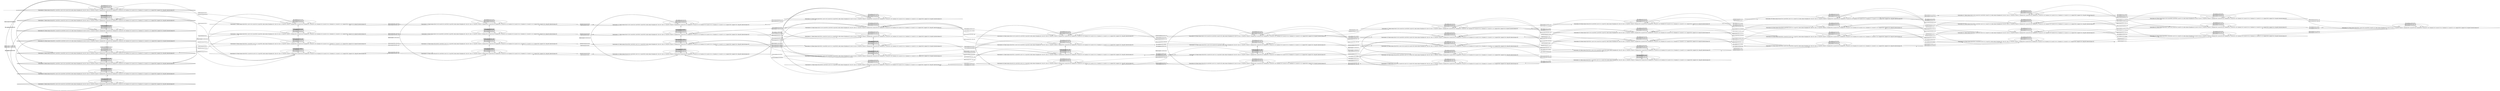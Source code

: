 digraph {
rankdir="LR"
s0[peripheries=2,label="State(index=0, fluent atoms=[(at p0 l0-1), (at t0 l0-1), (at t1 l1-0), (at a0 l1-0)], static atoms=[(airplane a0), (city c0), (city c1), (truck t0), (truck t1), (location l0-0), (in-city l0-0 c0), (location l0-1), (in-city l0-1 c0), (location l1-0), (in-city l1-0 c1), (location l1-1), (in-city l1-1 c1), (airport l0-0), (airport l1-0), (obj p0)], derived atoms=[])"]
s1[peripheries=2,label="State(index=1, fluent atoms=[(at p0 l0-1), (at t0 l0-1), (at a0 l1-0), (at t1 l1-1)], static atoms=[(airplane a0), (city c0), (city c1), (truck t0), (truck t1), (location l0-0), (in-city l0-0 c0), (location l0-1), (in-city l0-1 c0), (location l1-0), (in-city l1-0 c1), (location l1-1), (in-city l1-1 c1), (airport l0-0), (airport l1-0), (obj p0)], derived atoms=[])"]
s2[peripheries=2,label="State(index=2, fluent atoms=[(at p0 l0-1), (at t1 l1-0), (at a0 l1-0), (at t0 l0-0)], static atoms=[(airplane a0), (city c0), (city c1), (truck t0), (truck t1), (location l0-0), (in-city l0-0 c0), (location l0-1), (in-city l0-1 c0), (location l1-0), (in-city l1-0 c1), (location l1-1), (in-city l1-1 c1), (airport l0-0), (airport l1-0), (obj p0)], derived atoms=[])"]
s3[label="State(index=3, fluent atoms=[(at t0 l0-1), (at t1 l1-0), (at a0 l1-0), (in p0 t0)], static atoms=[(airplane a0), (city c0), (city c1), (truck t0), (truck t1), (location l0-0), (in-city l0-0 c0), (location l0-1), (in-city l0-1 c0), (location l1-0), (in-city l1-0 c1), (location l1-1), (in-city l1-1 c1), (airport l0-0), (airport l1-0), (obj p0)], derived atoms=[])"]
s4[peripheries=2,label="State(index=4, fluent atoms=[(at p0 l0-1), (at t0 l0-1), (at t1 l1-0), (at a0 l0-0)], static atoms=[(airplane a0), (city c0), (city c1), (truck t0), (truck t1), (location l0-0), (in-city l0-0 c0), (location l0-1), (in-city l0-1 c0), (location l1-0), (in-city l1-0 c1), (location l1-1), (in-city l1-1 c1), (airport l0-0), (airport l1-0), (obj p0)], derived atoms=[])"]
s5[peripheries=2,label="State(index=5, fluent atoms=[(at p0 l0-1), (at t0 l0-1), (at a0 l0-0), (at t1 l1-1)], static atoms=[(airplane a0), (city c0), (city c1), (truck t0), (truck t1), (location l0-0), (in-city l0-0 c0), (location l0-1), (in-city l0-1 c0), (location l1-0), (in-city l1-0 c1), (location l1-1), (in-city l1-1 c1), (airport l0-0), (airport l1-0), (obj p0)], derived atoms=[])"]
s6[peripheries=2,label="State(index=6, fluent atoms=[(at p0 l0-1), (at t1 l1-0), (at a0 l0-0), (at t0 l0-0)], static atoms=[(airplane a0), (city c0), (city c1), (truck t0), (truck t1), (location l0-0), (in-city l0-0 c0), (location l0-1), (in-city l0-1 c0), (location l1-0), (in-city l1-0 c1), (location l1-1), (in-city l1-1 c1), (airport l0-0), (airport l1-0), (obj p0)], derived atoms=[])"]
s7[label="State(index=7, fluent atoms=[(at t0 l0-1), (at t1 l1-0), (at a0 l0-0), (in p0 t0)], static atoms=[(airplane a0), (city c0), (city c1), (truck t0), (truck t1), (location l0-0), (in-city l0-0 c0), (location l0-1), (in-city l0-1 c0), (location l1-0), (in-city l1-0 c1), (location l1-1), (in-city l1-1 c1), (airport l0-0), (airport l1-0), (obj p0)], derived atoms=[])"]
s8[label="State(index=8, fluent atoms=[(at t0 l0-1), (at a0 l0-0), (at t1 l1-1), (in p0 t0)], static atoms=[(airplane a0), (city c0), (city c1), (truck t0), (truck t1), (location l0-0), (in-city l0-0 c0), (location l0-1), (in-city l0-1 c0), (location l1-0), (in-city l1-0 c1), (location l1-1), (in-city l1-1 c1), (airport l0-0), (airport l1-0), (obj p0)], derived atoms=[])"]
s9[label="State(index=9, fluent atoms=[(at t1 l1-0), (at a0 l0-0), (at t0 l0-0), (in p0 t0)], static atoms=[(airplane a0), (city c0), (city c1), (truck t0), (truck t1), (location l0-0), (in-city l0-0 c0), (location l0-1), (in-city l0-1 c0), (location l1-0), (in-city l1-0 c1), (location l1-1), (in-city l1-1 c1), (airport l0-0), (airport l1-0), (obj p0)], derived atoms=[])"]
s10[label="State(index=10, fluent atoms=[(at a0 l0-0), (at t0 l0-0), (at t1 l1-1), (in p0 t0)], static atoms=[(airplane a0), (city c0), (city c1), (truck t0), (truck t1), (location l0-0), (in-city l0-0 c0), (location l0-1), (in-city l0-1 c0), (location l1-0), (in-city l1-0 c1), (location l1-1), (in-city l1-1 c1), (airport l0-0), (airport l1-0), (obj p0)], derived atoms=[])"]
s11[label="State(index=11, fluent atoms=[(at t1 l1-0), (at a0 l0-0), (at t0 l0-0), (at p0 l0-0)], static atoms=[(airplane a0), (city c0), (city c1), (truck t0), (truck t1), (location l0-0), (in-city l0-0 c0), (location l0-1), (in-city l0-1 c0), (location l1-0), (in-city l1-0 c1), (location l1-1), (in-city l1-1 c1), (airport l0-0), (airport l1-0), (obj p0)], derived atoms=[])"]
s12[label="State(index=12, fluent atoms=[(at t1 l1-0), (at a0 l1-0), (at t0 l0-0), (in p0 t0)], static atoms=[(airplane a0), (city c0), (city c1), (truck t0), (truck t1), (location l0-0), (in-city l0-0 c0), (location l0-1), (in-city l0-1 c0), (location l1-0), (in-city l1-0 c1), (location l1-1), (in-city l1-1 c1), (airport l0-0), (airport l1-0), (obj p0)], derived atoms=[])"]
s13[label="State(index=13, fluent atoms=[(at a0 l1-0), (at t0 l0-0), (at t1 l1-1), (in p0 t0)], static atoms=[(airplane a0), (city c0), (city c1), (truck t0), (truck t1), (location l0-0), (in-city l0-0 c0), (location l0-1), (in-city l0-1 c0), (location l1-0), (in-city l1-0 c1), (location l1-1), (in-city l1-1 c1), (airport l0-0), (airport l1-0), (obj p0)], derived atoms=[])"]
s14[label="State(index=14, fluent atoms=[(at t1 l1-0), (at a0 l1-0), (at t0 l0-0), (at p0 l0-0)], static atoms=[(airplane a0), (city c0), (city c1), (truck t0), (truck t1), (location l0-0), (in-city l0-0 c0), (location l0-1), (in-city l0-1 c0), (location l1-0), (in-city l1-0 c1), (location l1-1), (in-city l1-1 c1), (airport l0-0), (airport l1-0), (obj p0)], derived atoms=[])"]
s15[label="State(index=15, fluent atoms=[(at a0 l1-0), (at t0 l0-0), (at t1 l1-1), (at p0 l0-0)], static atoms=[(airplane a0), (city c0), (city c1), (truck t0), (truck t1), (location l0-0), (in-city l0-0 c0), (location l0-1), (in-city l0-1 c0), (location l1-0), (in-city l1-0 c1), (location l1-1), (in-city l1-1 c1), (airport l0-0), (airport l1-0), (obj p0)], derived atoms=[])"]
s16[label="State(index=16, fluent atoms=[(at t0 l0-1), (at t1 l1-0), (at a0 l1-0), (at p0 l0-0)], static atoms=[(airplane a0), (city c0), (city c1), (truck t0), (truck t1), (location l0-0), (in-city l0-0 c0), (location l0-1), (in-city l0-1 c0), (location l1-0), (in-city l1-0 c1), (location l1-1), (in-city l1-1 c1), (airport l0-0), (airport l1-0), (obj p0)], derived atoms=[])"]
s17[label="State(index=17, fluent atoms=[(at t0 l0-1), (at a0 l1-0), (at t1 l1-1), (at p0 l0-0)], static atoms=[(airplane a0), (city c0), (city c1), (truck t0), (truck t1), (location l0-0), (in-city l0-0 c0), (location l0-1), (in-city l0-1 c0), (location l1-0), (in-city l1-0 c1), (location l1-1), (in-city l1-1 c1), (airport l0-0), (airport l1-0), (obj p0)], derived atoms=[])"]
s18[label="State(index=18, fluent atoms=[(at t0 l0-1), (at t1 l1-0), (at a0 l0-0), (at p0 l0-0)], static atoms=[(airplane a0), (city c0), (city c1), (truck t0), (truck t1), (location l0-0), (in-city l0-0 c0), (location l0-1), (in-city l0-1 c0), (location l1-0), (in-city l1-0 c1), (location l1-1), (in-city l1-1 c1), (airport l0-0), (airport l1-0), (obj p0)], derived atoms=[])"]
s19[label="State(index=19, fluent atoms=[(at t0 l0-1), (at a0 l0-0), (at t1 l1-1), (at p0 l0-0)], static atoms=[(airplane a0), (city c0), (city c1), (truck t0), (truck t1), (location l0-0), (in-city l0-0 c0), (location l0-1), (in-city l0-1 c0), (location l1-0), (in-city l1-0 c1), (location l1-1), (in-city l1-1 c1), (airport l0-0), (airport l1-0), (obj p0)], derived atoms=[])"]
s20[label="State(index=20, fluent atoms=[(at t0 l0-1), (at t1 l1-0), (at a0 l0-0), (in p0 a0)], static atoms=[(airplane a0), (city c0), (city c1), (truck t0), (truck t1), (location l0-0), (in-city l0-0 c0), (location l0-1), (in-city l0-1 c0), (location l1-0), (in-city l1-0 c1), (location l1-1), (in-city l1-1 c1), (airport l0-0), (airport l1-0), (obj p0)], derived atoms=[])"]
s21[label="State(index=21, fluent atoms=[(at t0 l0-1), (at a0 l0-0), (at t1 l1-1), (in p0 a0)], static atoms=[(airplane a0), (city c0), (city c1), (truck t0), (truck t1), (location l0-0), (in-city l0-0 c0), (location l0-1), (in-city l0-1 c0), (location l1-0), (in-city l1-0 c1), (location l1-1), (in-city l1-1 c1), (airport l0-0), (airport l1-0), (obj p0)], derived atoms=[])"]
s22[label="State(index=22, fluent atoms=[(at t1 l1-0), (at a0 l0-0), (at t0 l0-0), (in p0 a0)], static atoms=[(airplane a0), (city c0), (city c1), (truck t0), (truck t1), (location l0-0), (in-city l0-0 c0), (location l0-1), (in-city l0-1 c0), (location l1-0), (in-city l1-0 c1), (location l1-1), (in-city l1-1 c1), (airport l0-0), (airport l1-0), (obj p0)], derived atoms=[])"]
s23[label="State(index=23, fluent atoms=[(at t0 l0-1), (at t1 l1-0), (at a0 l1-0), (in p0 a0)], static atoms=[(airplane a0), (city c0), (city c1), (truck t0), (truck t1), (location l0-0), (in-city l0-0 c0), (location l0-1), (in-city l0-1 c0), (location l1-0), (in-city l1-0 c1), (location l1-1), (in-city l1-1 c1), (airport l0-0), (airport l1-0), (obj p0)], derived atoms=[])"]
s24[label="State(index=24, fluent atoms=[(at t0 l0-1), (at a0 l1-0), (at t1 l1-1), (in p0 a0)], static atoms=[(airplane a0), (city c0), (city c1), (truck t0), (truck t1), (location l0-0), (in-city l0-0 c0), (location l0-1), (in-city l0-1 c0), (location l1-0), (in-city l1-0 c1), (location l1-1), (in-city l1-1 c1), (airport l0-0), (airport l1-0), (obj p0)], derived atoms=[])"]
s25[label="State(index=25, fluent atoms=[(at t1 l1-0), (at a0 l1-0), (at t0 l0-0), (in p0 a0)], static atoms=[(airplane a0), (city c0), (city c1), (truck t0), (truck t1), (location l0-0), (in-city l0-0 c0), (location l0-1), (in-city l0-1 c0), (location l1-0), (in-city l1-0 c1), (location l1-1), (in-city l1-1 c1), (airport l0-0), (airport l1-0), (obj p0)], derived atoms=[])"]
s26[label="State(index=26, fluent atoms=[(at t0 l0-1), (at t1 l1-0), (at a0 l1-0), (at p0 l1-0)], static atoms=[(airplane a0), (city c0), (city c1), (truck t0), (truck t1), (location l0-0), (in-city l0-0 c0), (location l0-1), (in-city l0-1 c0), (location l1-0), (in-city l1-0 c1), (location l1-1), (in-city l1-1 c1), (airport l0-0), (airport l1-0), (obj p0)], derived atoms=[])"]
s27[label="State(index=27, fluent atoms=[(at t0 l0-1), (at a0 l1-0), (at t1 l1-1), (at p0 l1-0)], static atoms=[(airplane a0), (city c0), (city c1), (truck t0), (truck t1), (location l0-0), (in-city l0-0 c0), (location l0-1), (in-city l0-1 c0), (location l1-0), (in-city l1-0 c1), (location l1-1), (in-city l1-1 c1), (airport l0-0), (airport l1-0), (obj p0)], derived atoms=[])"]
s28[label="State(index=28, fluent atoms=[(at t1 l1-0), (at a0 l1-0), (at t0 l0-0), (at p0 l1-0)], static atoms=[(airplane a0), (city c0), (city c1), (truck t0), (truck t1), (location l0-0), (in-city l0-0 c0), (location l0-1), (in-city l0-1 c0), (location l1-0), (in-city l1-0 c1), (location l1-1), (in-city l1-1 c1), (airport l0-0), (airport l1-0), (obj p0)], derived atoms=[])"]
s29[label="State(index=29, fluent atoms=[(at t0 l0-1), (at t1 l1-0), (at a0 l1-0), (in p0 t1)], static atoms=[(airplane a0), (city c0), (city c1), (truck t0), (truck t1), (location l0-0), (in-city l0-0 c0), (location l0-1), (in-city l0-1 c0), (location l1-0), (in-city l1-0 c1), (location l1-1), (in-city l1-1 c1), (airport l0-0), (airport l1-0), (obj p0)], derived atoms=[])"]
s30[label="State(index=30, fluent atoms=[(at t0 l0-1), (at t1 l1-0), (at a0 l0-0), (at p0 l1-0)], static atoms=[(airplane a0), (city c0), (city c1), (truck t0), (truck t1), (location l0-0), (in-city l0-0 c0), (location l0-1), (in-city l0-1 c0), (location l1-0), (in-city l1-0 c1), (location l1-1), (in-city l1-1 c1), (airport l0-0), (airport l1-0), (obj p0)], derived atoms=[])"]
s31[label="State(index=31, fluent atoms=[(at t0 l0-1), (at a0 l0-0), (at t1 l1-1), (at p0 l1-0)], static atoms=[(airplane a0), (city c0), (city c1), (truck t0), (truck t1), (location l0-0), (in-city l0-0 c0), (location l0-1), (in-city l0-1 c0), (location l1-0), (in-city l1-0 c1), (location l1-1), (in-city l1-1 c1), (airport l0-0), (airport l1-0), (obj p0)], derived atoms=[])"]
s32[label="State(index=32, fluent atoms=[(at t1 l1-0), (at a0 l0-0), (at t0 l0-0), (at p0 l1-0)], static atoms=[(airplane a0), (city c0), (city c1), (truck t0), (truck t1), (location l0-0), (in-city l0-0 c0), (location l0-1), (in-city l0-1 c0), (location l1-0), (in-city l1-0 c1), (location l1-1), (in-city l1-1 c1), (airport l0-0), (airport l1-0), (obj p0)], derived atoms=[])"]
s33[label="State(index=33, fluent atoms=[(at t0 l0-1), (at t1 l1-0), (at a0 l0-0), (in p0 t1)], static atoms=[(airplane a0), (city c0), (city c1), (truck t0), (truck t1), (location l0-0), (in-city l0-0 c0), (location l0-1), (in-city l0-1 c0), (location l1-0), (in-city l1-0 c1), (location l1-1), (in-city l1-1 c1), (airport l0-0), (airport l1-0), (obj p0)], derived atoms=[])"]
s34[label="State(index=34, fluent atoms=[(at t0 l0-1), (at a0 l0-0), (at t1 l1-1), (in p0 t1)], static atoms=[(airplane a0), (city c0), (city c1), (truck t0), (truck t1), (location l0-0), (in-city l0-0 c0), (location l0-1), (in-city l0-1 c0), (location l1-0), (in-city l1-0 c1), (location l1-1), (in-city l1-1 c1), (airport l0-0), (airport l1-0), (obj p0)], derived atoms=[])"]
s35[label="State(index=35, fluent atoms=[(at t1 l1-0), (at a0 l0-0), (at t0 l0-0), (in p0 t1)], static atoms=[(airplane a0), (city c0), (city c1), (truck t0), (truck t1), (location l0-0), (in-city l0-0 c0), (location l0-1), (in-city l0-1 c0), (location l1-0), (in-city l1-0 c1), (location l1-1), (in-city l1-1 c1), (airport l0-0), (airport l1-0), (obj p0)], derived atoms=[])"]
s36[label="State(index=36, fluent atoms=[(at a0 l0-0), (at t0 l0-0), (at t1 l1-1), (in p0 t1)], static atoms=[(airplane a0), (city c0), (city c1), (truck t0), (truck t1), (location l0-0), (in-city l0-0 c0), (location l0-1), (in-city l0-1 c0), (location l1-0), (in-city l1-0 c1), (location l1-1), (in-city l1-1 c1), (airport l0-0), (airport l1-0), (obj p0)], derived atoms=[])"]
s37[label="State(index=37, fluent atoms=[(at t1 l1-0), (at a0 l1-0), (at t0 l0-0), (in p0 t1)], static atoms=[(airplane a0), (city c0), (city c1), (truck t0), (truck t1), (location l0-0), (in-city l0-0 c0), (location l0-1), (in-city l0-1 c0), (location l1-0), (in-city l1-0 c1), (location l1-1), (in-city l1-1 c1), (airport l0-0), (airport l1-0), (obj p0)], derived atoms=[])"]
s38[label="State(index=38, fluent atoms=[(at a0 l1-0), (at t0 l0-0), (at t1 l1-1), (in p0 t1)], static atoms=[(airplane a0), (city c0), (city c1), (truck t0), (truck t1), (location l0-0), (in-city l0-0 c0), (location l0-1), (in-city l0-1 c0), (location l1-0), (in-city l1-0 c1), (location l1-1), (in-city l1-1 c1), (airport l0-0), (airport l1-0), (obj p0)], derived atoms=[])"]
s39[label="State(index=39, fluent atoms=[(at a0 l1-0), (at t0 l0-0), (at t1 l1-1), (at p0 l1-1)], static atoms=[(airplane a0), (city c0), (city c1), (truck t0), (truck t1), (location l0-0), (in-city l0-0 c0), (location l0-1), (in-city l0-1 c0), (location l1-0), (in-city l1-0 c1), (location l1-1), (in-city l1-1 c1), (airport l0-0), (airport l1-0), (obj p0)], derived atoms=[])"]
s40[label="State(index=40, fluent atoms=[(at t0 l0-1), (at a0 l1-0), (at t1 l1-1), (in p0 t1)], static atoms=[(airplane a0), (city c0), (city c1), (truck t0), (truck t1), (location l0-0), (in-city l0-0 c0), (location l0-1), (in-city l0-1 c0), (location l1-0), (in-city l1-0 c1), (location l1-1), (in-city l1-1 c1), (airport l0-0), (airport l1-0), (obj p0)], derived atoms=[])"]
s41[label="State(index=41, fluent atoms=[(at t0 l0-1), (at a0 l1-0), (at t1 l1-1), (at p0 l1-1)], static atoms=[(airplane a0), (city c0), (city c1), (truck t0), (truck t1), (location l0-0), (in-city l0-0 c0), (location l0-1), (in-city l0-1 c0), (location l1-0), (in-city l1-0 c1), (location l1-1), (in-city l1-1 c1), (airport l0-0), (airport l1-0), (obj p0)], derived atoms=[])"]
s42[label="State(index=42, fluent atoms=[(at t0 l0-1), (at t1 l1-0), (at a0 l1-0), (at p0 l1-1)], static atoms=[(airplane a0), (city c0), (city c1), (truck t0), (truck t1), (location l0-0), (in-city l0-0 c0), (location l0-1), (in-city l0-1 c0), (location l1-0), (in-city l1-0 c1), (location l1-1), (in-city l1-1 c1), (airport l0-0), (airport l1-0), (obj p0)], derived atoms=[])"]
s43[label="State(index=43, fluent atoms=[(at t0 l0-1), (at a0 l0-0), (at t1 l1-1), (at p0 l1-1)], static atoms=[(airplane a0), (city c0), (city c1), (truck t0), (truck t1), (location l0-0), (in-city l0-0 c0), (location l0-1), (in-city l0-1 c0), (location l1-0), (in-city l1-0 c1), (location l1-1), (in-city l1-1 c1), (airport l0-0), (airport l1-0), (obj p0)], derived atoms=[])"]
s44[label="State(index=44, fluent atoms=[(at t0 l0-1), (at t1 l1-0), (at a0 l0-0), (at p0 l1-1)], static atoms=[(airplane a0), (city c0), (city c1), (truck t0), (truck t1), (location l0-0), (in-city l0-0 c0), (location l0-1), (in-city l0-1 c0), (location l1-0), (in-city l1-0 c1), (location l1-1), (in-city l1-1 c1), (airport l0-0), (airport l1-0), (obj p0)], derived atoms=[])"]
s45[label="State(index=45, fluent atoms=[(at a0 l0-0), (at t0 l0-0), (at t1 l1-1), (at p0 l1-1)], static atoms=[(airplane a0), (city c0), (city c1), (truck t0), (truck t1), (location l0-0), (in-city l0-0 c0), (location l0-1), (in-city l0-1 c0), (location l1-0), (in-city l1-0 c1), (location l1-1), (in-city l1-1 c1), (airport l0-0), (airport l1-0), (obj p0)], derived atoms=[])"]
s46[label="State(index=46, fluent atoms=[(at t1 l1-0), (at a0 l0-0), (at t0 l0-0), (at p0 l1-1)], static atoms=[(airplane a0), (city c0), (city c1), (truck t0), (truck t1), (location l0-0), (in-city l0-0 c0), (location l0-1), (in-city l0-1 c0), (location l1-0), (in-city l1-0 c1), (location l1-1), (in-city l1-1 c1), (airport l0-0), (airport l1-0), (obj p0)], derived atoms=[])"]
s47[label="State(index=47, fluent atoms=[(at t1 l1-0), (at a0 l1-0), (at t0 l0-0), (at p0 l1-1)], static atoms=[(airplane a0), (city c0), (city c1), (truck t0), (truck t1), (location l0-0), (in-city l0-0 c0), (location l0-1), (in-city l0-1 c0), (location l1-0), (in-city l1-0 c1), (location l1-1), (in-city l1-1 c1), (airport l0-0), (airport l1-0), (obj p0)], derived atoms=[])"]
s48[label="State(index=48, fluent atoms=[(at a0 l0-0), (at t0 l0-0), (at t1 l1-1), (at p0 l1-0)], static atoms=[(airplane a0), (city c0), (city c1), (truck t0), (truck t1), (location l0-0), (in-city l0-0 c0), (location l0-1), (in-city l0-1 c0), (location l1-0), (in-city l1-0 c1), (location l1-1), (in-city l1-1 c1), (airport l0-0), (airport l1-0), (obj p0)], derived atoms=[])"]
s49[label="State(index=49, fluent atoms=[(at a0 l1-0), (at t0 l0-0), (at t1 l1-1), (at p0 l1-0)], static atoms=[(airplane a0), (city c0), (city c1), (truck t0), (truck t1), (location l0-0), (in-city l0-0 c0), (location l0-1), (in-city l0-1 c0), (location l1-0), (in-city l1-0 c1), (location l1-1), (in-city l1-1 c1), (airport l0-0), (airport l1-0), (obj p0)], derived atoms=[])"]
s50[label="State(index=50, fluent atoms=[(at a0 l1-0), (at t0 l0-0), (at t1 l1-1), (in p0 a0)], static atoms=[(airplane a0), (city c0), (city c1), (truck t0), (truck t1), (location l0-0), (in-city l0-0 c0), (location l0-1), (in-city l0-1 c0), (location l1-0), (in-city l1-0 c1), (location l1-1), (in-city l1-1 c1), (airport l0-0), (airport l1-0), (obj p0)], derived atoms=[])"]
s51[label="State(index=51, fluent atoms=[(at a0 l0-0), (at t0 l0-0), (at t1 l1-1), (in p0 a0)], static atoms=[(airplane a0), (city c0), (city c1), (truck t0), (truck t1), (location l0-0), (in-city l0-0 c0), (location l0-1), (in-city l0-1 c0), (location l1-0), (in-city l1-0 c1), (location l1-1), (in-city l1-1 c1), (airport l0-0), (airport l1-0), (obj p0)], derived atoms=[])"]
s52[label="State(index=52, fluent atoms=[(at a0 l0-0), (at t0 l0-0), (at t1 l1-1), (at p0 l0-0)], static atoms=[(airplane a0), (city c0), (city c1), (truck t0), (truck t1), (location l0-0), (in-city l0-0 c0), (location l0-1), (in-city l0-1 c0), (location l1-0), (in-city l1-0 c1), (location l1-1), (in-city l1-1 c1), (airport l0-0), (airport l1-0), (obj p0)], derived atoms=[])"]
s53[label="State(index=53, fluent atoms=[(at t0 l0-1), (at a0 l1-0), (at t1 l1-1), (in p0 t0)], static atoms=[(airplane a0), (city c0), (city c1), (truck t0), (truck t1), (location l0-0), (in-city l0-0 c0), (location l0-1), (in-city l0-1 c0), (location l1-0), (in-city l1-0 c1), (location l1-1), (in-city l1-1 c1), (airport l0-0), (airport l1-0), (obj p0)], derived atoms=[])"]
s54[peripheries=2,label="State(index=54, fluent atoms=[(at p0 l0-1), (at a0 l0-0), (at t0 l0-0), (at t1 l1-1)], static atoms=[(airplane a0), (city c0), (city c1), (truck t0), (truck t1), (location l0-0), (in-city l0-0 c0), (location l0-1), (in-city l0-1 c0), (location l1-0), (in-city l1-0 c1), (location l1-1), (in-city l1-1 c1), (airport l0-0), (airport l1-0), (obj p0)], derived atoms=[])"]
s55[peripheries=2,label="State(index=55, fluent atoms=[(at p0 l0-1), (at a0 l1-0), (at t0 l0-0), (at t1 l1-1)], static atoms=[(airplane a0), (city c0), (city c1), (truck t0), (truck t1), (location l0-0), (in-city l0-0 c0), (location l0-1), (in-city l0-1 c0), (location l1-0), (in-city l1-0 c1), (location l1-1), (in-city l1-1 c1), (airport l0-0), (airport l1-0), (obj p0)], derived atoms=[])"]
Dangling [ label = "", style = invis ]
{ rank = same; Dangling }
Dangling -> s0
{ rank = same; s44}
{ rank = same; s42,s43,s46}
{ rank = same; s34,s41,s45,s47}
{ rank = same; s33,s36,s39,s40}
{ rank = same; s29,s30,s31,s35,s38}
{ rank = same; s26,s27,s32,s37,s48}
{ rank = same; s23,s24,s28,s49}
{ rank = same; s20,s21,s25,s50}
{ rank = same; s16,s17,s18,s19,s22,s51}
{ rank = same; s11,s14,s15,s52}
{ rank = same; s9,s10,s12,s13}
{ rank = same; s3,s7,s8,s53}
{ rank = same; s0,s1,s2,s4,s5,s6,s54,s55}
s0->s0 [label="(drive-truck t1 l1-0 l1-0 c1)"]
s0->s1 [label="(drive-truck t1 l1-0 l1-1 c1)"]
s0->s0 [label="(drive-truck t0 l0-1 l0-1 c0)"]
s0->s2 [label="(drive-truck t0 l0-1 l0-0 c0)"]
s0->s3 [label="(load-truck p0 t0 l0-1)"]
s0->s0 [label="(fly-airplane a0 l1-0 l1-0)"]
s0->s4 [label="(fly-airplane a0 l1-0 l0-0)"]
s4->s4 [label="(drive-truck t1 l1-0 l1-0 c1)"]
s4->s5 [label="(drive-truck t1 l1-0 l1-1 c1)"]
s4->s4 [label="(drive-truck t0 l0-1 l0-1 c0)"]
s4->s6 [label="(drive-truck t0 l0-1 l0-0 c0)"]
s4->s7 [label="(load-truck p0 t0 l0-1)"]
s4->s0 [label="(fly-airplane a0 l0-0 l1-0)"]
s4->s4 [label="(fly-airplane a0 l0-0 l0-0)"]
s7->s7 [label="(drive-truck t1 l1-0 l1-0 c1)"]
s7->s8 [label="(drive-truck t1 l1-0 l1-1 c1)"]
s7->s7 [label="(drive-truck t0 l0-1 l0-1 c0)"]
s7->s9 [label="(drive-truck t0 l0-1 l0-0 c0)"]
s7->s4 [label="(unload-truck p0 t0 l0-1)"]
s7->s3 [label="(fly-airplane a0 l0-0 l1-0)"]
s7->s7 [label="(fly-airplane a0 l0-0 l0-0)"]
s9->s9 [label="(drive-truck t1 l1-0 l1-0 c1)"]
s9->s10 [label="(drive-truck t1 l1-0 l1-1 c1)"]
s9->s7 [label="(drive-truck t0 l0-0 l0-1 c0)"]
s9->s9 [label="(drive-truck t0 l0-0 l0-0 c0)"]
s9->s11 [label="(unload-truck p0 t0 l0-0)"]
s9->s12 [label="(fly-airplane a0 l0-0 l1-0)"]
s9->s9 [label="(fly-airplane a0 l0-0 l0-0)"]
s12->s12 [label="(drive-truck t1 l1-0 l1-0 c1)"]
s12->s13 [label="(drive-truck t1 l1-0 l1-1 c1)"]
s12->s3 [label="(drive-truck t0 l0-0 l0-1 c0)"]
s12->s12 [label="(drive-truck t0 l0-0 l0-0 c0)"]
s12->s14 [label="(unload-truck p0 t0 l0-0)"]
s12->s12 [label="(fly-airplane a0 l1-0 l1-0)"]
s12->s9 [label="(fly-airplane a0 l1-0 l0-0)"]
s14->s14 [label="(drive-truck t1 l1-0 l1-0 c1)"]
s14->s15 [label="(drive-truck t1 l1-0 l1-1 c1)"]
s14->s16 [label="(drive-truck t0 l0-0 l0-1 c0)"]
s14->s14 [label="(drive-truck t0 l0-0 l0-0 c0)"]
s14->s12 [label="(load-truck p0 t0 l0-0)"]
s14->s14 [label="(fly-airplane a0 l1-0 l1-0)"]
s14->s11 [label="(fly-airplane a0 l1-0 l0-0)"]
s16->s16 [label="(drive-truck t1 l1-0 l1-0 c1)"]
s16->s17 [label="(drive-truck t1 l1-0 l1-1 c1)"]
s16->s16 [label="(drive-truck t0 l0-1 l0-1 c0)"]
s16->s14 [label="(drive-truck t0 l0-1 l0-0 c0)"]
s16->s16 [label="(fly-airplane a0 l1-0 l1-0)"]
s16->s18 [label="(fly-airplane a0 l1-0 l0-0)"]
s18->s18 [label="(drive-truck t1 l1-0 l1-0 c1)"]
s18->s19 [label="(drive-truck t1 l1-0 l1-1 c1)"]
s18->s18 [label="(drive-truck t0 l0-1 l0-1 c0)"]
s18->s11 [label="(drive-truck t0 l0-1 l0-0 c0)"]
s18->s16 [label="(fly-airplane a0 l0-0 l1-0)"]
s18->s18 [label="(fly-airplane a0 l0-0 l0-0)"]
s18->s20 [label="(load-airplane p0 a0 l0-0)"]
s20->s20 [label="(drive-truck t1 l1-0 l1-0 c1)"]
s20->s21 [label="(drive-truck t1 l1-0 l1-1 c1)"]
s20->s20 [label="(drive-truck t0 l0-1 l0-1 c0)"]
s20->s22 [label="(drive-truck t0 l0-1 l0-0 c0)"]
s20->s23 [label="(fly-airplane a0 l0-0 l1-0)"]
s20->s20 [label="(fly-airplane a0 l0-0 l0-0)"]
s20->s18 [label="(unload-airplane p0 a0 l0-0)"]
s23->s23 [label="(drive-truck t1 l1-0 l1-0 c1)"]
s23->s24 [label="(drive-truck t1 l1-0 l1-1 c1)"]
s23->s23 [label="(drive-truck t0 l0-1 l0-1 c0)"]
s23->s25 [label="(drive-truck t0 l0-1 l0-0 c0)"]
s23->s23 [label="(fly-airplane a0 l1-0 l1-0)"]
s23->s20 [label="(fly-airplane a0 l1-0 l0-0)"]
s23->s26 [label="(unload-airplane p0 a0 l1-0)"]
s26->s26 [label="(drive-truck t1 l1-0 l1-0 c1)"]
s26->s27 [label="(drive-truck t1 l1-0 l1-1 c1)"]
s26->s26 [label="(drive-truck t0 l0-1 l0-1 c0)"]
s26->s28 [label="(drive-truck t0 l0-1 l0-0 c0)"]
s26->s29 [label="(load-truck p0 t1 l1-0)"]
s26->s26 [label="(fly-airplane a0 l1-0 l1-0)"]
s26->s30 [label="(fly-airplane a0 l1-0 l0-0)"]
s26->s23 [label="(load-airplane p0 a0 l1-0)"]
s30->s30 [label="(drive-truck t1 l1-0 l1-0 c1)"]
s30->s31 [label="(drive-truck t1 l1-0 l1-1 c1)"]
s30->s30 [label="(drive-truck t0 l0-1 l0-1 c0)"]
s30->s32 [label="(drive-truck t0 l0-1 l0-0 c0)"]
s30->s33 [label="(load-truck p0 t1 l1-0)"]
s30->s26 [label="(fly-airplane a0 l0-0 l1-0)"]
s30->s30 [label="(fly-airplane a0 l0-0 l0-0)"]
s33->s33 [label="(drive-truck t1 l1-0 l1-0 c1)"]
s33->s34 [label="(drive-truck t1 l1-0 l1-1 c1)"]
s33->s30 [label="(unload-truck p0 t1 l1-0)"]
s33->s33 [label="(drive-truck t0 l0-1 l0-1 c0)"]
s33->s35 [label="(drive-truck t0 l0-1 l0-0 c0)"]
s33->s29 [label="(fly-airplane a0 l0-0 l1-0)"]
s33->s33 [label="(fly-airplane a0 l0-0 l0-0)"]
s35->s35 [label="(drive-truck t1 l1-0 l1-0 c1)"]
s35->s36 [label="(drive-truck t1 l1-0 l1-1 c1)"]
s35->s32 [label="(unload-truck p0 t1 l1-0)"]
s35->s33 [label="(drive-truck t0 l0-0 l0-1 c0)"]
s35->s35 [label="(drive-truck t0 l0-0 l0-0 c0)"]
s35->s37 [label="(fly-airplane a0 l0-0 l1-0)"]
s35->s35 [label="(fly-airplane a0 l0-0 l0-0)"]
s37->s37 [label="(drive-truck t1 l1-0 l1-0 c1)"]
s37->s38 [label="(drive-truck t1 l1-0 l1-1 c1)"]
s37->s28 [label="(unload-truck p0 t1 l1-0)"]
s37->s29 [label="(drive-truck t0 l0-0 l0-1 c0)"]
s37->s37 [label="(drive-truck t0 l0-0 l0-0 c0)"]
s37->s37 [label="(fly-airplane a0 l1-0 l1-0)"]
s37->s35 [label="(fly-airplane a0 l1-0 l0-0)"]
s38->s37 [label="(drive-truck t1 l1-1 l1-0 c1)"]
s38->s38 [label="(drive-truck t1 l1-1 l1-1 c1)"]
s38->s39 [label="(unload-truck p0 t1 l1-1)"]
s38->s40 [label="(drive-truck t0 l0-0 l0-1 c0)"]
s38->s38 [label="(drive-truck t0 l0-0 l0-0 c0)"]
s38->s38 [label="(fly-airplane a0 l1-0 l1-0)"]
s38->s36 [label="(fly-airplane a0 l1-0 l0-0)"]
s40->s29 [label="(drive-truck t1 l1-1 l1-0 c1)"]
s40->s40 [label="(drive-truck t1 l1-1 l1-1 c1)"]
s40->s41 [label="(unload-truck p0 t1 l1-1)"]
s40->s40 [label="(drive-truck t0 l0-1 l0-1 c0)"]
s40->s38 [label="(drive-truck t0 l0-1 l0-0 c0)"]
s40->s40 [label="(fly-airplane a0 l1-0 l1-0)"]
s40->s34 [label="(fly-airplane a0 l1-0 l0-0)"]
s41->s42 [label="(drive-truck t1 l1-1 l1-0 c1)"]
s41->s41 [label="(drive-truck t1 l1-1 l1-1 c1)"]
s41->s41 [label="(drive-truck t0 l0-1 l0-1 c0)"]
s41->s39 [label="(drive-truck t0 l0-1 l0-0 c0)"]
s41->s40 [label="(load-truck p0 t1 l1-1)"]
s41->s41 [label="(fly-airplane a0 l1-0 l1-0)"]
s41->s43 [label="(fly-airplane a0 l1-0 l0-0)"]
s43->s44 [label="(drive-truck t1 l1-1 l1-0 c1)"]
s43->s43 [label="(drive-truck t1 l1-1 l1-1 c1)"]
s43->s43 [label="(drive-truck t0 l0-1 l0-1 c0)"]
s43->s45 [label="(drive-truck t0 l0-1 l0-0 c0)"]
s43->s34 [label="(load-truck p0 t1 l1-1)"]
s43->s41 [label="(fly-airplane a0 l0-0 l1-0)"]
s43->s43 [label="(fly-airplane a0 l0-0 l0-0)"]
s45->s46 [label="(drive-truck t1 l1-1 l1-0 c1)"]
s45->s45 [label="(drive-truck t1 l1-1 l1-1 c1)"]
s45->s43 [label="(drive-truck t0 l0-0 l0-1 c0)"]
s45->s45 [label="(drive-truck t0 l0-0 l0-0 c0)"]
s45->s36 [label="(load-truck p0 t1 l1-1)"]
s45->s39 [label="(fly-airplane a0 l0-0 l1-0)"]
s45->s45 [label="(fly-airplane a0 l0-0 l0-0)"]
s46->s46 [label="(drive-truck t1 l1-0 l1-0 c1)"]
s46->s45 [label="(drive-truck t1 l1-0 l1-1 c1)"]
s46->s44 [label="(drive-truck t0 l0-0 l0-1 c0)"]
s46->s46 [label="(drive-truck t0 l0-0 l0-0 c0)"]
s46->s47 [label="(fly-airplane a0 l0-0 l1-0)"]
s46->s46 [label="(fly-airplane a0 l0-0 l0-0)"]
s47->s47 [label="(drive-truck t1 l1-0 l1-0 c1)"]
s47->s39 [label="(drive-truck t1 l1-0 l1-1 c1)"]
s47->s42 [label="(drive-truck t0 l0-0 l0-1 c0)"]
s47->s47 [label="(drive-truck t0 l0-0 l0-0 c0)"]
s47->s47 [label="(fly-airplane a0 l1-0 l1-0)"]
s47->s46 [label="(fly-airplane a0 l1-0 l0-0)"]
s44->s44 [label="(drive-truck t1 l1-0 l1-0 c1)"]
s44->s43 [label="(drive-truck t1 l1-0 l1-1 c1)"]
s44->s44 [label="(drive-truck t0 l0-1 l0-1 c0)"]
s44->s46 [label="(drive-truck t0 l0-1 l0-0 c0)"]
s44->s42 [label="(fly-airplane a0 l0-0 l1-0)"]
s44->s44 [label="(fly-airplane a0 l0-0 l0-0)"]
s42->s42 [label="(drive-truck t1 l1-0 l1-0 c1)"]
s42->s41 [label="(drive-truck t1 l1-0 l1-1 c1)"]
s42->s42 [label="(drive-truck t0 l0-1 l0-1 c0)"]
s42->s47 [label="(drive-truck t0 l0-1 l0-0 c0)"]
s42->s42 [label="(fly-airplane a0 l1-0 l1-0)"]
s42->s44 [label="(fly-airplane a0 l1-0 l0-0)"]
s39->s47 [label="(drive-truck t1 l1-1 l1-0 c1)"]
s39->s39 [label="(drive-truck t1 l1-1 l1-1 c1)"]
s39->s41 [label="(drive-truck t0 l0-0 l0-1 c0)"]
s39->s39 [label="(drive-truck t0 l0-0 l0-0 c0)"]
s39->s38 [label="(load-truck p0 t1 l1-1)"]
s39->s39 [label="(fly-airplane a0 l1-0 l1-0)"]
s39->s45 [label="(fly-airplane a0 l1-0 l0-0)"]
s36->s35 [label="(drive-truck t1 l1-1 l1-0 c1)"]
s36->s36 [label="(drive-truck t1 l1-1 l1-1 c1)"]
s36->s45 [label="(unload-truck p0 t1 l1-1)"]
s36->s34 [label="(drive-truck t0 l0-0 l0-1 c0)"]
s36->s36 [label="(drive-truck t0 l0-0 l0-0 c0)"]
s36->s38 [label="(fly-airplane a0 l0-0 l1-0)"]
s36->s36 [label="(fly-airplane a0 l0-0 l0-0)"]
s34->s33 [label="(drive-truck t1 l1-1 l1-0 c1)"]
s34->s34 [label="(drive-truck t1 l1-1 l1-1 c1)"]
s34->s43 [label="(unload-truck p0 t1 l1-1)"]
s34->s34 [label="(drive-truck t0 l0-1 l0-1 c0)"]
s34->s36 [label="(drive-truck t0 l0-1 l0-0 c0)"]
s34->s40 [label="(fly-airplane a0 l0-0 l1-0)"]
s34->s34 [label="(fly-airplane a0 l0-0 l0-0)"]
s32->s32 [label="(drive-truck t1 l1-0 l1-0 c1)"]
s32->s48 [label="(drive-truck t1 l1-0 l1-1 c1)"]
s32->s30 [label="(drive-truck t0 l0-0 l0-1 c0)"]
s32->s32 [label="(drive-truck t0 l0-0 l0-0 c0)"]
s32->s35 [label="(load-truck p0 t1 l1-0)"]
s32->s28 [label="(fly-airplane a0 l0-0 l1-0)"]
s32->s32 [label="(fly-airplane a0 l0-0 l0-0)"]
s48->s32 [label="(drive-truck t1 l1-1 l1-0 c1)"]
s48->s48 [label="(drive-truck t1 l1-1 l1-1 c1)"]
s48->s31 [label="(drive-truck t0 l0-0 l0-1 c0)"]
s48->s48 [label="(drive-truck t0 l0-0 l0-0 c0)"]
s48->s49 [label="(fly-airplane a0 l0-0 l1-0)"]
s48->s48 [label="(fly-airplane a0 l0-0 l0-0)"]
s49->s28 [label="(drive-truck t1 l1-1 l1-0 c1)"]
s49->s49 [label="(drive-truck t1 l1-1 l1-1 c1)"]
s49->s27 [label="(drive-truck t0 l0-0 l0-1 c0)"]
s49->s49 [label="(drive-truck t0 l0-0 l0-0 c0)"]
s49->s49 [label="(fly-airplane a0 l1-0 l1-0)"]
s49->s48 [label="(fly-airplane a0 l1-0 l0-0)"]
s49->s50 [label="(load-airplane p0 a0 l1-0)"]
s50->s25 [label="(drive-truck t1 l1-1 l1-0 c1)"]
s50->s50 [label="(drive-truck t1 l1-1 l1-1 c1)"]
s50->s24 [label="(drive-truck t0 l0-0 l0-1 c0)"]
s50->s50 [label="(drive-truck t0 l0-0 l0-0 c0)"]
s50->s50 [label="(fly-airplane a0 l1-0 l1-0)"]
s50->s51 [label="(fly-airplane a0 l1-0 l0-0)"]
s50->s49 [label="(unload-airplane p0 a0 l1-0)"]
s51->s22 [label="(drive-truck t1 l1-1 l1-0 c1)"]
s51->s51 [label="(drive-truck t1 l1-1 l1-1 c1)"]
s51->s21 [label="(drive-truck t0 l0-0 l0-1 c0)"]
s51->s51 [label="(drive-truck t0 l0-0 l0-0 c0)"]
s51->s50 [label="(fly-airplane a0 l0-0 l1-0)"]
s51->s51 [label="(fly-airplane a0 l0-0 l0-0)"]
s51->s52 [label="(unload-airplane p0 a0 l0-0)"]
s52->s11 [label="(drive-truck t1 l1-1 l1-0 c1)"]
s52->s52 [label="(drive-truck t1 l1-1 l1-1 c1)"]
s52->s19 [label="(drive-truck t0 l0-0 l0-1 c0)"]
s52->s52 [label="(drive-truck t0 l0-0 l0-0 c0)"]
s52->s10 [label="(load-truck p0 t0 l0-0)"]
s52->s15 [label="(fly-airplane a0 l0-0 l1-0)"]
s52->s52 [label="(fly-airplane a0 l0-0 l0-0)"]
s52->s51 [label="(load-airplane p0 a0 l0-0)"]
s31->s30 [label="(drive-truck t1 l1-1 l1-0 c1)"]
s31->s31 [label="(drive-truck t1 l1-1 l1-1 c1)"]
s31->s31 [label="(drive-truck t0 l0-1 l0-1 c0)"]
s31->s48 [label="(drive-truck t0 l0-1 l0-0 c0)"]
s31->s27 [label="(fly-airplane a0 l0-0 l1-0)"]
s31->s31 [label="(fly-airplane a0 l0-0 l0-0)"]
s29->s29 [label="(drive-truck t1 l1-0 l1-0 c1)"]
s29->s40 [label="(drive-truck t1 l1-0 l1-1 c1)"]
s29->s26 [label="(unload-truck p0 t1 l1-0)"]
s29->s29 [label="(drive-truck t0 l0-1 l0-1 c0)"]
s29->s37 [label="(drive-truck t0 l0-1 l0-0 c0)"]
s29->s29 [label="(fly-airplane a0 l1-0 l1-0)"]
s29->s33 [label="(fly-airplane a0 l1-0 l0-0)"]
s28->s28 [label="(drive-truck t1 l1-0 l1-0 c1)"]
s28->s49 [label="(drive-truck t1 l1-0 l1-1 c1)"]
s28->s26 [label="(drive-truck t0 l0-0 l0-1 c0)"]
s28->s28 [label="(drive-truck t0 l0-0 l0-0 c0)"]
s28->s37 [label="(load-truck p0 t1 l1-0)"]
s28->s28 [label="(fly-airplane a0 l1-0 l1-0)"]
s28->s32 [label="(fly-airplane a0 l1-0 l0-0)"]
s28->s25 [label="(load-airplane p0 a0 l1-0)"]
s27->s26 [label="(drive-truck t1 l1-1 l1-0 c1)"]
s27->s27 [label="(drive-truck t1 l1-1 l1-1 c1)"]
s27->s27 [label="(drive-truck t0 l0-1 l0-1 c0)"]
s27->s49 [label="(drive-truck t0 l0-1 l0-0 c0)"]
s27->s27 [label="(fly-airplane a0 l1-0 l1-0)"]
s27->s31 [label="(fly-airplane a0 l1-0 l0-0)"]
s27->s24 [label="(load-airplane p0 a0 l1-0)"]
s25->s25 [label="(drive-truck t1 l1-0 l1-0 c1)"]
s25->s50 [label="(drive-truck t1 l1-0 l1-1 c1)"]
s25->s23 [label="(drive-truck t0 l0-0 l0-1 c0)"]
s25->s25 [label="(drive-truck t0 l0-0 l0-0 c0)"]
s25->s25 [label="(fly-airplane a0 l1-0 l1-0)"]
s25->s22 [label="(fly-airplane a0 l1-0 l0-0)"]
s25->s28 [label="(unload-airplane p0 a0 l1-0)"]
s24->s23 [label="(drive-truck t1 l1-1 l1-0 c1)"]
s24->s24 [label="(drive-truck t1 l1-1 l1-1 c1)"]
s24->s24 [label="(drive-truck t0 l0-1 l0-1 c0)"]
s24->s50 [label="(drive-truck t0 l0-1 l0-0 c0)"]
s24->s24 [label="(fly-airplane a0 l1-0 l1-0)"]
s24->s21 [label="(fly-airplane a0 l1-0 l0-0)"]
s24->s27 [label="(unload-airplane p0 a0 l1-0)"]
s22->s22 [label="(drive-truck t1 l1-0 l1-0 c1)"]
s22->s51 [label="(drive-truck t1 l1-0 l1-1 c1)"]
s22->s20 [label="(drive-truck t0 l0-0 l0-1 c0)"]
s22->s22 [label="(drive-truck t0 l0-0 l0-0 c0)"]
s22->s25 [label="(fly-airplane a0 l0-0 l1-0)"]
s22->s22 [label="(fly-airplane a0 l0-0 l0-0)"]
s22->s11 [label="(unload-airplane p0 a0 l0-0)"]
s21->s20 [label="(drive-truck t1 l1-1 l1-0 c1)"]
s21->s21 [label="(drive-truck t1 l1-1 l1-1 c1)"]
s21->s21 [label="(drive-truck t0 l0-1 l0-1 c0)"]
s21->s51 [label="(drive-truck t0 l0-1 l0-0 c0)"]
s21->s24 [label="(fly-airplane a0 l0-0 l1-0)"]
s21->s21 [label="(fly-airplane a0 l0-0 l0-0)"]
s21->s19 [label="(unload-airplane p0 a0 l0-0)"]
s19->s18 [label="(drive-truck t1 l1-1 l1-0 c1)"]
s19->s19 [label="(drive-truck t1 l1-1 l1-1 c1)"]
s19->s19 [label="(drive-truck t0 l0-1 l0-1 c0)"]
s19->s52 [label="(drive-truck t0 l0-1 l0-0 c0)"]
s19->s17 [label="(fly-airplane a0 l0-0 l1-0)"]
s19->s19 [label="(fly-airplane a0 l0-0 l0-0)"]
s19->s21 [label="(load-airplane p0 a0 l0-0)"]
s17->s16 [label="(drive-truck t1 l1-1 l1-0 c1)"]
s17->s17 [label="(drive-truck t1 l1-1 l1-1 c1)"]
s17->s17 [label="(drive-truck t0 l0-1 l0-1 c0)"]
s17->s15 [label="(drive-truck t0 l0-1 l0-0 c0)"]
s17->s17 [label="(fly-airplane a0 l1-0 l1-0)"]
s17->s19 [label="(fly-airplane a0 l1-0 l0-0)"]
s15->s14 [label="(drive-truck t1 l1-1 l1-0 c1)"]
s15->s15 [label="(drive-truck t1 l1-1 l1-1 c1)"]
s15->s17 [label="(drive-truck t0 l0-0 l0-1 c0)"]
s15->s15 [label="(drive-truck t0 l0-0 l0-0 c0)"]
s15->s13 [label="(load-truck p0 t0 l0-0)"]
s15->s15 [label="(fly-airplane a0 l1-0 l1-0)"]
s15->s52 [label="(fly-airplane a0 l1-0 l0-0)"]
s13->s12 [label="(drive-truck t1 l1-1 l1-0 c1)"]
s13->s13 [label="(drive-truck t1 l1-1 l1-1 c1)"]
s13->s53 [label="(drive-truck t0 l0-0 l0-1 c0)"]
s13->s13 [label="(drive-truck t0 l0-0 l0-0 c0)"]
s13->s15 [label="(unload-truck p0 t0 l0-0)"]
s13->s13 [label="(fly-airplane a0 l1-0 l1-0)"]
s13->s10 [label="(fly-airplane a0 l1-0 l0-0)"]
s53->s3 [label="(drive-truck t1 l1-1 l1-0 c1)"]
s53->s53 [label="(drive-truck t1 l1-1 l1-1 c1)"]
s53->s53 [label="(drive-truck t0 l0-1 l0-1 c0)"]
s53->s13 [label="(drive-truck t0 l0-1 l0-0 c0)"]
s53->s1 [label="(unload-truck p0 t0 l0-1)"]
s53->s53 [label="(fly-airplane a0 l1-0 l1-0)"]
s53->s8 [label="(fly-airplane a0 l1-0 l0-0)"]
s11->s11 [label="(drive-truck t1 l1-0 l1-0 c1)"]
s11->s52 [label="(drive-truck t1 l1-0 l1-1 c1)"]
s11->s18 [label="(drive-truck t0 l0-0 l0-1 c0)"]
s11->s11 [label="(drive-truck t0 l0-0 l0-0 c0)"]
s11->s9 [label="(load-truck p0 t0 l0-0)"]
s11->s14 [label="(fly-airplane a0 l0-0 l1-0)"]
s11->s11 [label="(fly-airplane a0 l0-0 l0-0)"]
s11->s22 [label="(load-airplane p0 a0 l0-0)"]
s10->s9 [label="(drive-truck t1 l1-1 l1-0 c1)"]
s10->s10 [label="(drive-truck t1 l1-1 l1-1 c1)"]
s10->s8 [label="(drive-truck t0 l0-0 l0-1 c0)"]
s10->s10 [label="(drive-truck t0 l0-0 l0-0 c0)"]
s10->s52 [label="(unload-truck p0 t0 l0-0)"]
s10->s13 [label="(fly-airplane a0 l0-0 l1-0)"]
s10->s10 [label="(fly-airplane a0 l0-0 l0-0)"]
s8->s7 [label="(drive-truck t1 l1-1 l1-0 c1)"]
s8->s8 [label="(drive-truck t1 l1-1 l1-1 c1)"]
s8->s8 [label="(drive-truck t0 l0-1 l0-1 c0)"]
s8->s10 [label="(drive-truck t0 l0-1 l0-0 c0)"]
s8->s5 [label="(unload-truck p0 t0 l0-1)"]
s8->s53 [label="(fly-airplane a0 l0-0 l1-0)"]
s8->s8 [label="(fly-airplane a0 l0-0 l0-0)"]
s6->s6 [label="(drive-truck t1 l1-0 l1-0 c1)"]
s6->s54 [label="(drive-truck t1 l1-0 l1-1 c1)"]
s6->s4 [label="(drive-truck t0 l0-0 l0-1 c0)"]
s6->s6 [label="(drive-truck t0 l0-0 l0-0 c0)"]
s6->s2 [label="(fly-airplane a0 l0-0 l1-0)"]
s6->s6 [label="(fly-airplane a0 l0-0 l0-0)"]
s54->s6 [label="(drive-truck t1 l1-1 l1-0 c1)"]
s54->s54 [label="(drive-truck t1 l1-1 l1-1 c1)"]
s54->s5 [label="(drive-truck t0 l0-0 l0-1 c0)"]
s54->s54 [label="(drive-truck t0 l0-0 l0-0 c0)"]
s54->s55 [label="(fly-airplane a0 l0-0 l1-0)"]
s54->s54 [label="(fly-airplane a0 l0-0 l0-0)"]
s55->s2 [label="(drive-truck t1 l1-1 l1-0 c1)"]
s55->s55 [label="(drive-truck t1 l1-1 l1-1 c1)"]
s55->s1 [label="(drive-truck t0 l0-0 l0-1 c0)"]
s55->s55 [label="(drive-truck t0 l0-0 l0-0 c0)"]
s55->s55 [label="(fly-airplane a0 l1-0 l1-0)"]
s55->s54 [label="(fly-airplane a0 l1-0 l0-0)"]
s5->s4 [label="(drive-truck t1 l1-1 l1-0 c1)"]
s5->s5 [label="(drive-truck t1 l1-1 l1-1 c1)"]
s5->s5 [label="(drive-truck t0 l0-1 l0-1 c0)"]
s5->s54 [label="(drive-truck t0 l0-1 l0-0 c0)"]
s5->s8 [label="(load-truck p0 t0 l0-1)"]
s5->s1 [label="(fly-airplane a0 l0-0 l1-0)"]
s5->s5 [label="(fly-airplane a0 l0-0 l0-0)"]
s3->s3 [label="(drive-truck t1 l1-0 l1-0 c1)"]
s3->s53 [label="(drive-truck t1 l1-0 l1-1 c1)"]
s3->s3 [label="(drive-truck t0 l0-1 l0-1 c0)"]
s3->s12 [label="(drive-truck t0 l0-1 l0-0 c0)"]
s3->s0 [label="(unload-truck p0 t0 l0-1)"]
s3->s3 [label="(fly-airplane a0 l1-0 l1-0)"]
s3->s7 [label="(fly-airplane a0 l1-0 l0-0)"]
s2->s2 [label="(drive-truck t1 l1-0 l1-0 c1)"]
s2->s55 [label="(drive-truck t1 l1-0 l1-1 c1)"]
s2->s0 [label="(drive-truck t0 l0-0 l0-1 c0)"]
s2->s2 [label="(drive-truck t0 l0-0 l0-0 c0)"]
s2->s2 [label="(fly-airplane a0 l1-0 l1-0)"]
s2->s6 [label="(fly-airplane a0 l1-0 l0-0)"]
s1->s0 [label="(drive-truck t1 l1-1 l1-0 c1)"]
s1->s1 [label="(drive-truck t1 l1-1 l1-1 c1)"]
s1->s1 [label="(drive-truck t0 l0-1 l0-1 c0)"]
s1->s55 [label="(drive-truck t0 l0-1 l0-0 c0)"]
s1->s53 [label="(load-truck p0 t0 l0-1)"]
s1->s1 [label="(fly-airplane a0 l1-0 l1-0)"]
s1->s5 [label="(fly-airplane a0 l1-0 l0-0)"]
}
